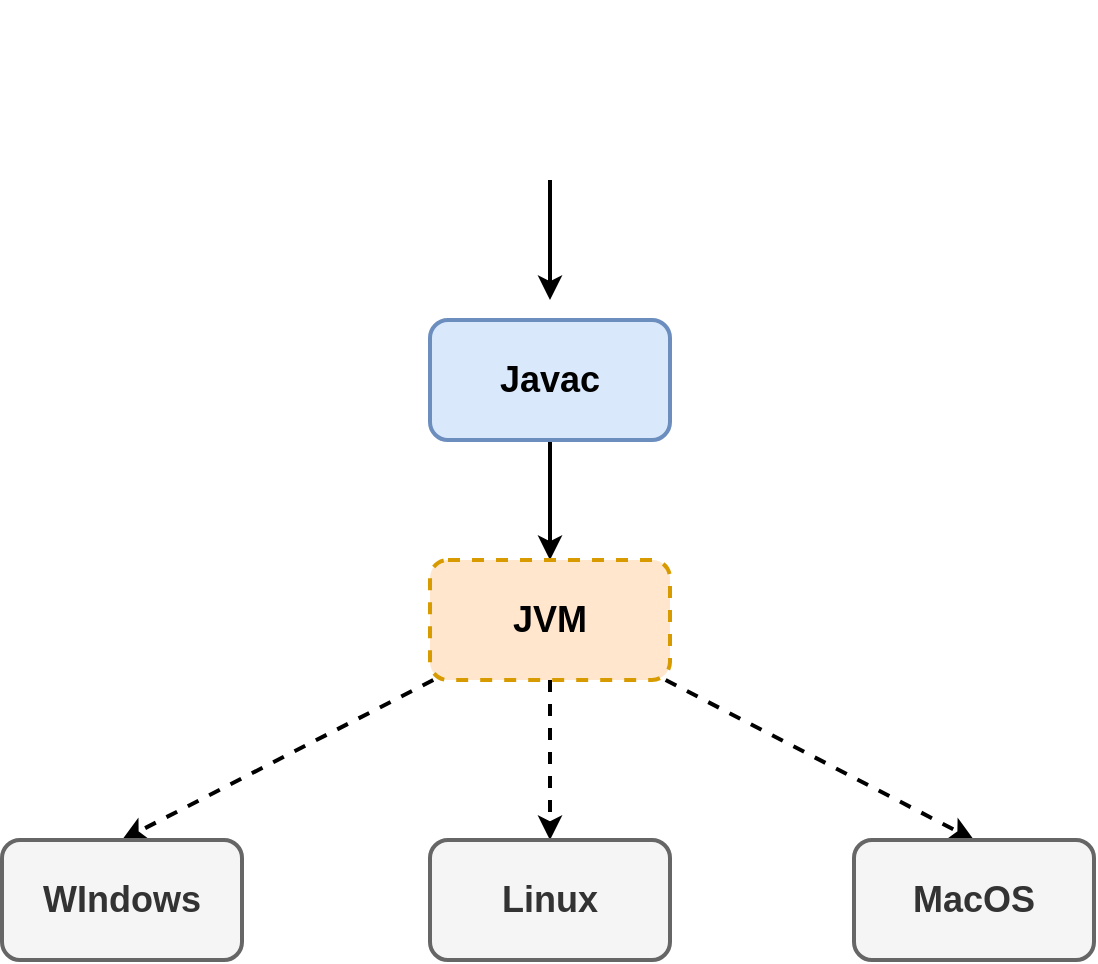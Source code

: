 <mxfile version="20.6.0" type="github">
  <diagram id="lyflDzo0CK7GqbliIh1c" name="第 1 页">
    <mxGraphModel dx="1017" dy="798" grid="1" gridSize="10" guides="1" tooltips="1" connect="1" arrows="1" fold="1" page="1" pageScale="1" pageWidth="827" pageHeight="1169" math="0" shadow="0">
      <root>
        <mxCell id="0" />
        <mxCell id="1" parent="0" />
        <mxCell id="3j1pDsYnujLU90QseB3I-13" style="edgeStyle=none;rounded=0;orthogonalLoop=1;jettySize=auto;html=1;strokeWidth=2;fontSize=18;" edge="1" parent="1" source="3j1pDsYnujLU90QseB3I-1">
          <mxGeometry relative="1" as="geometry">
            <mxPoint x="405" y="300" as="targetPoint" />
          </mxGeometry>
        </mxCell>
        <mxCell id="3j1pDsYnujLU90QseB3I-1" value="" style="shape=image;html=1;verticalAlign=top;verticalLabelPosition=bottom;labelBackgroundColor=#ffffff;imageAspect=0;aspect=fixed;image=https://cdn2.iconfinder.com/data/icons/crystalproject/128x128/mimetypes/java_src.png" vertex="1" parent="1">
          <mxGeometry x="360" y="150" width="90" height="90" as="geometry" />
        </mxCell>
        <mxCell id="3j1pDsYnujLU90QseB3I-20" style="edgeStyle=none;rounded=0;orthogonalLoop=1;jettySize=auto;html=1;entryX=0.5;entryY=0;entryDx=0;entryDy=0;strokeWidth=2;fontSize=18;" edge="1" parent="1" source="3j1pDsYnujLU90QseB3I-4" target="3j1pDsYnujLU90QseB3I-5">
          <mxGeometry relative="1" as="geometry" />
        </mxCell>
        <mxCell id="3j1pDsYnujLU90QseB3I-4" value="&lt;b&gt;&lt;font style=&quot;font-size: 18px;&quot;&gt;Javac&lt;/font&gt;&lt;/b&gt;" style="rounded=1;whiteSpace=wrap;html=1;strokeWidth=2;fillColor=#dae8fc;strokeColor=#6c8ebf;" vertex="1" parent="1">
          <mxGeometry x="345" y="310" width="120" height="60" as="geometry" />
        </mxCell>
        <mxCell id="3j1pDsYnujLU90QseB3I-9" style="rounded=0;orthogonalLoop=1;jettySize=auto;html=1;entryX=0.5;entryY=0;entryDx=0;entryDy=0;fontSize=18;strokeWidth=2;dashed=1;" edge="1" parent="1" source="3j1pDsYnujLU90QseB3I-5" target="3j1pDsYnujLU90QseB3I-6">
          <mxGeometry relative="1" as="geometry" />
        </mxCell>
        <mxCell id="3j1pDsYnujLU90QseB3I-10" style="edgeStyle=none;rounded=0;orthogonalLoop=1;jettySize=auto;html=1;entryX=0.5;entryY=0;entryDx=0;entryDy=0;strokeWidth=2;fontSize=18;dashed=1;" edge="1" parent="1" source="3j1pDsYnujLU90QseB3I-5" target="3j1pDsYnujLU90QseB3I-7">
          <mxGeometry relative="1" as="geometry" />
        </mxCell>
        <mxCell id="3j1pDsYnujLU90QseB3I-11" style="edgeStyle=none;rounded=0;orthogonalLoop=1;jettySize=auto;html=1;entryX=0.5;entryY=0;entryDx=0;entryDy=0;strokeWidth=2;fontSize=18;dashed=1;" edge="1" parent="1" source="3j1pDsYnujLU90QseB3I-5" target="3j1pDsYnujLU90QseB3I-8">
          <mxGeometry relative="1" as="geometry" />
        </mxCell>
        <mxCell id="3j1pDsYnujLU90QseB3I-5" value="&lt;span style=&quot;font-size: 18px;&quot;&gt;&lt;b&gt;JVM&lt;/b&gt;&lt;/span&gt;" style="rounded=1;whiteSpace=wrap;html=1;strokeWidth=2;fillColor=#ffe6cc;strokeColor=#d79b00;dashed=1;" vertex="1" parent="1">
          <mxGeometry x="345" y="430" width="120" height="60" as="geometry" />
        </mxCell>
        <mxCell id="3j1pDsYnujLU90QseB3I-6" value="&lt;span style=&quot;font-size: 18px;&quot;&gt;&lt;b&gt;WIndows&lt;/b&gt;&lt;/span&gt;" style="rounded=1;whiteSpace=wrap;html=1;strokeWidth=2;fillColor=#f5f5f5;strokeColor=#666666;fontColor=#333333;" vertex="1" parent="1">
          <mxGeometry x="131" y="570" width="120" height="60" as="geometry" />
        </mxCell>
        <mxCell id="3j1pDsYnujLU90QseB3I-7" value="&lt;span style=&quot;font-size: 18px;&quot;&gt;&lt;b&gt;Linux&lt;/b&gt;&lt;/span&gt;" style="rounded=1;whiteSpace=wrap;html=1;strokeWidth=2;fillColor=#f5f5f5;strokeColor=#666666;fontColor=#333333;" vertex="1" parent="1">
          <mxGeometry x="345" y="570" width="120" height="60" as="geometry" />
        </mxCell>
        <mxCell id="3j1pDsYnujLU90QseB3I-8" value="&lt;span style=&quot;font-size: 18px;&quot;&gt;&lt;b&gt;MacOS&lt;/b&gt;&lt;/span&gt;" style="rounded=1;whiteSpace=wrap;html=1;strokeWidth=2;fillColor=#f5f5f5;strokeColor=#666666;fontColor=#333333;" vertex="1" parent="1">
          <mxGeometry x="557" y="570" width="120" height="60" as="geometry" />
        </mxCell>
      </root>
    </mxGraphModel>
  </diagram>
</mxfile>
